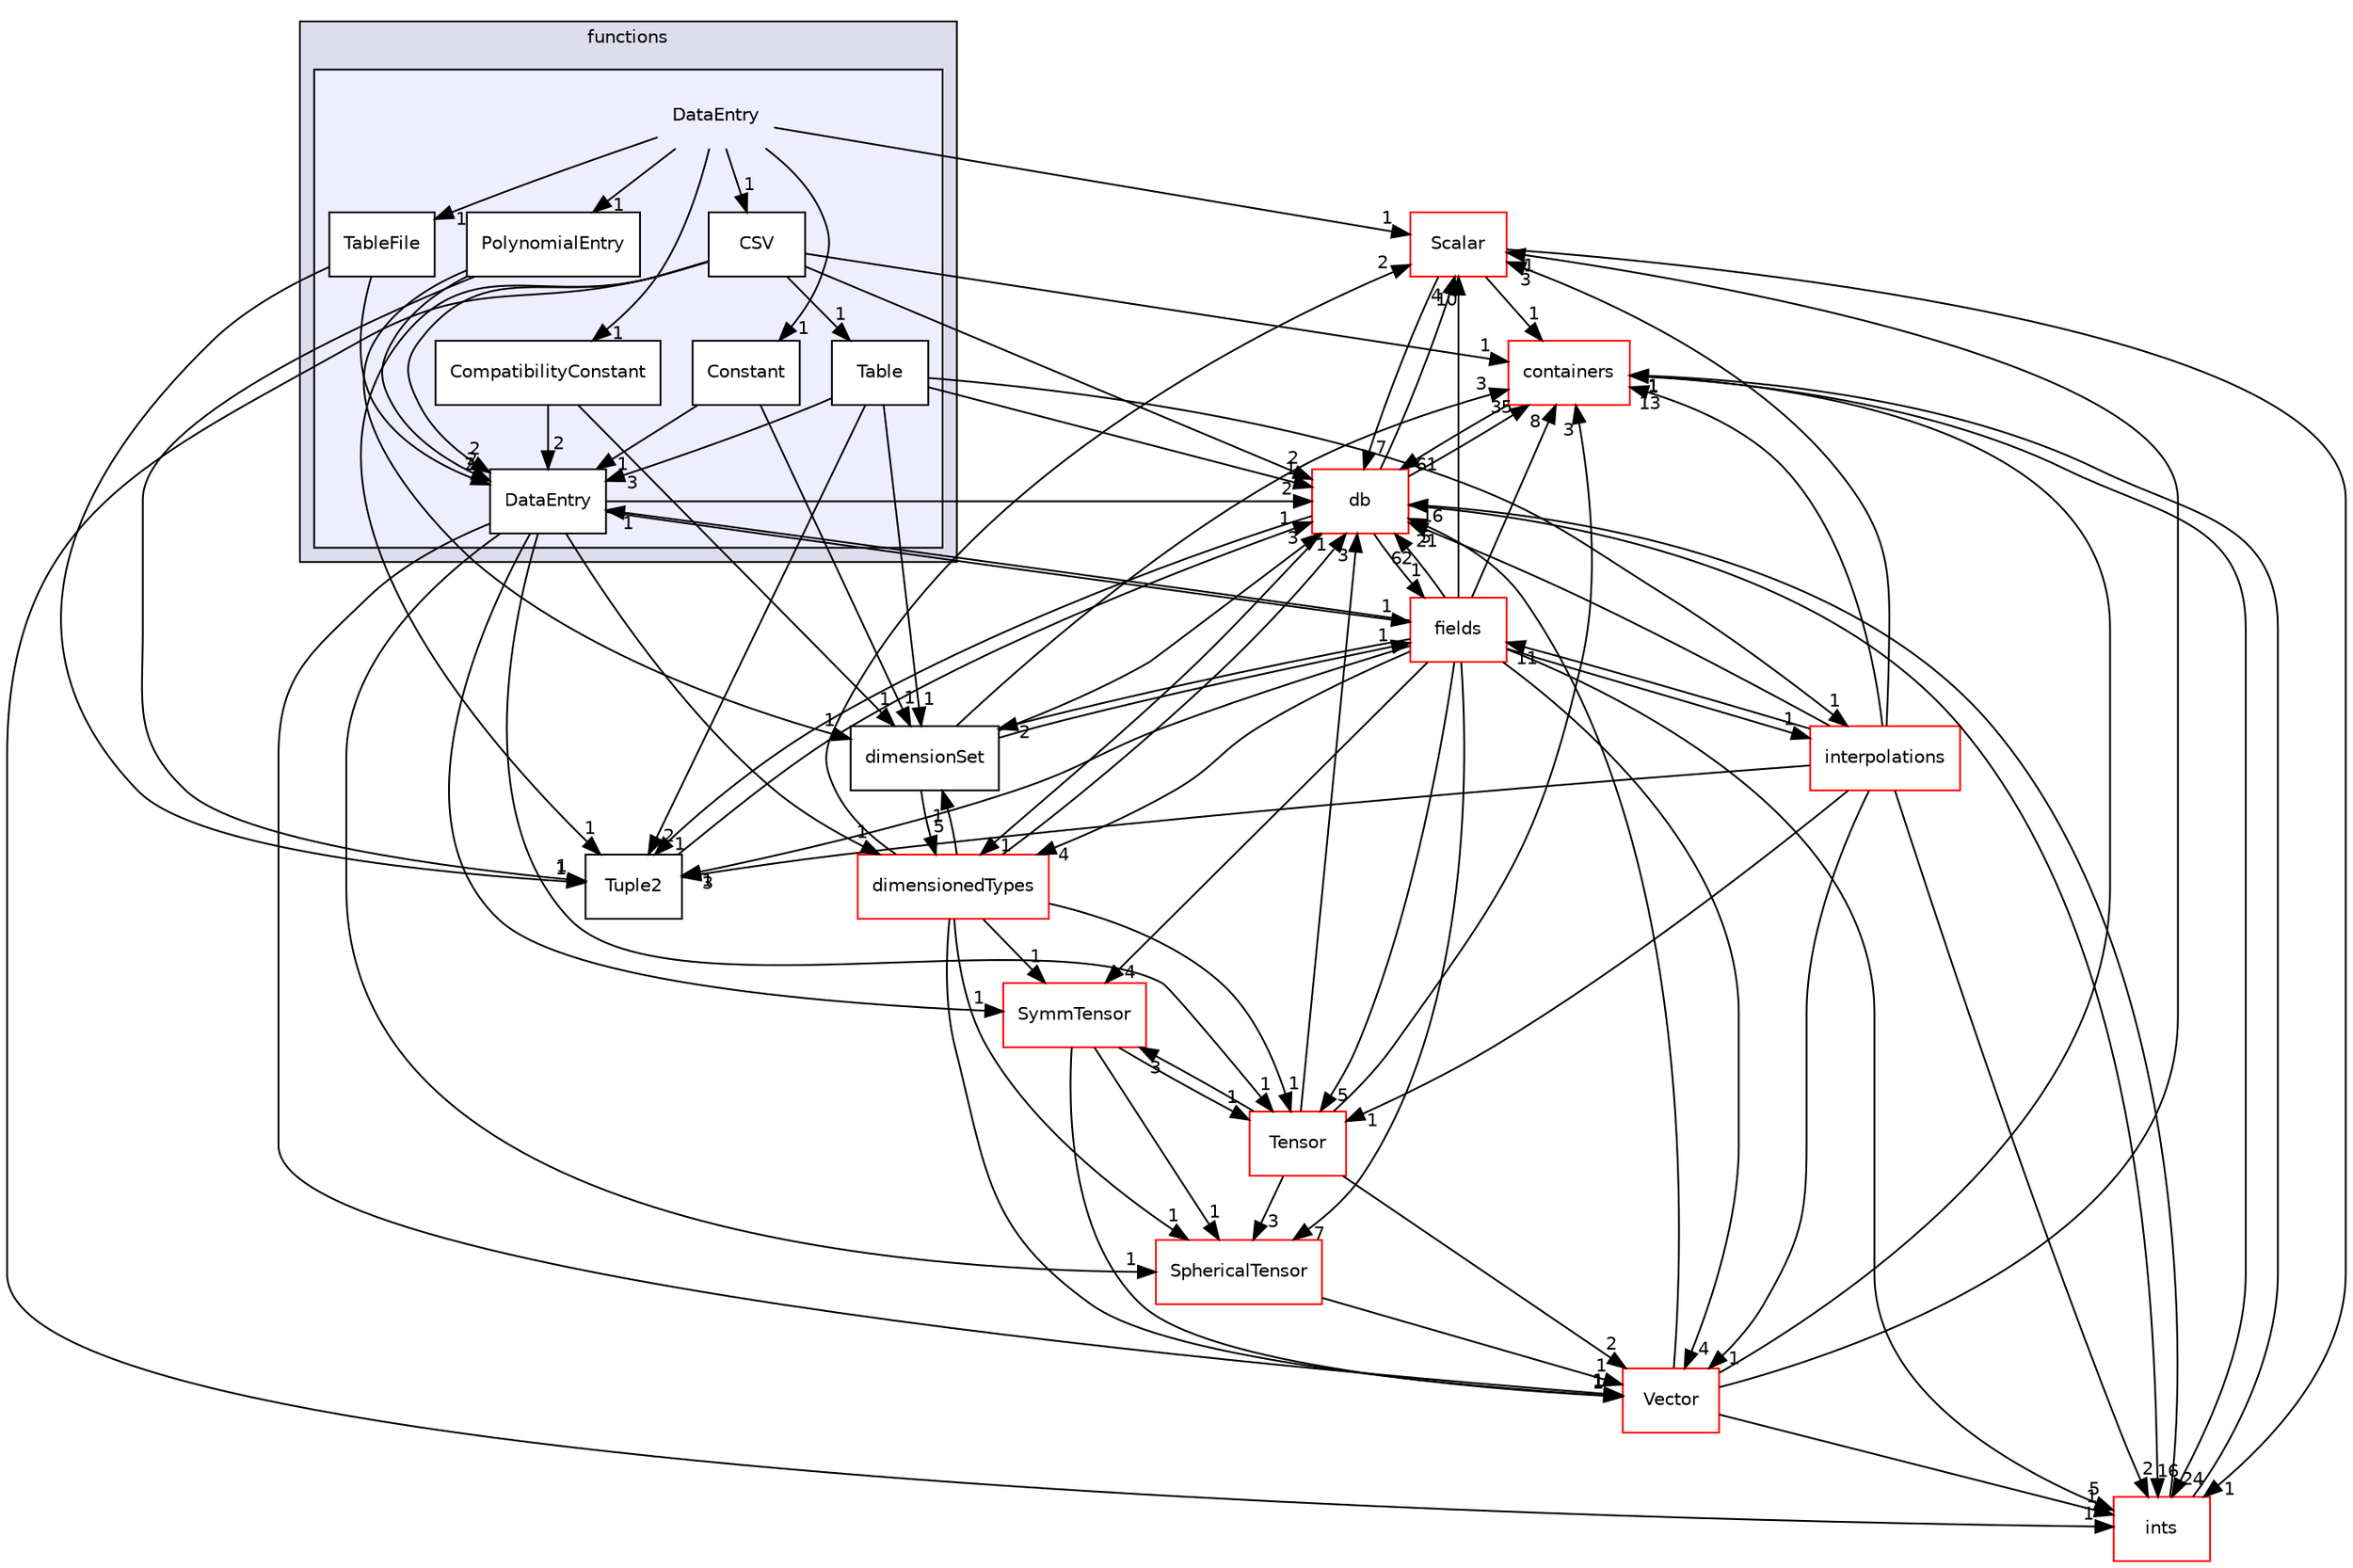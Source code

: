 digraph "src/OpenFOAM/primitives/functions/DataEntry" {
  bgcolor=transparent;
  compound=true
  node [ fontsize="10", fontname="Helvetica"];
  edge [ labelfontsize="10", labelfontname="Helvetica"];
  subgraph clusterdir_d9e7e9a9f2a6b8c09f93ad92e1b15a84 {
    graph [ bgcolor="#ddddee", pencolor="black", label="functions" fontname="Helvetica", fontsize="10", URL="dir_d9e7e9a9f2a6b8c09f93ad92e1b15a84.html"]
  subgraph clusterdir_39719c705025486201df4639072645d2 {
    graph [ bgcolor="#eeeeff", pencolor="black", label="" URL="dir_39719c705025486201df4639072645d2.html"];
    dir_39719c705025486201df4639072645d2 [shape=plaintext label="DataEntry"];
    dir_6ce226a9e1d85251d8ca4d56490f8199 [shape=box label="CompatibilityConstant" color="black" fillcolor="white" style="filled" URL="dir_6ce226a9e1d85251d8ca4d56490f8199.html"];
    dir_975516563663f8e003b008623c9f79c2 [shape=box label="Constant" color="black" fillcolor="white" style="filled" URL="dir_975516563663f8e003b008623c9f79c2.html"];
    dir_3674e13d93243dfb200fc25d782133c4 [shape=box label="CSV" color="black" fillcolor="white" style="filled" URL="dir_3674e13d93243dfb200fc25d782133c4.html"];
    dir_53a5341fa96310b76ae10313a4ca1baf [shape=box label="DataEntry" color="black" fillcolor="white" style="filled" URL="dir_53a5341fa96310b76ae10313a4ca1baf.html"];
    dir_90bb191eab6a08fb0a8947e04d382407 [shape=box label="PolynomialEntry" color="black" fillcolor="white" style="filled" URL="dir_90bb191eab6a08fb0a8947e04d382407.html"];
    dir_0afca8f66b32cf217d73e669bf45780e [shape=box label="Table" color="black" fillcolor="white" style="filled" URL="dir_0afca8f66b32cf217d73e669bf45780e.html"];
    dir_257f0a7a1ff331822580c09a304890d3 [shape=box label="TableFile" color="black" fillcolor="white" style="filled" URL="dir_257f0a7a1ff331822580c09a304890d3.html"];
  }
  }
  dir_962442b8f989d5529fab5e0f0e4ffb74 [shape=box label="fields" color="red" URL="dir_962442b8f989d5529fab5e0f0e4ffb74.html"];
  dir_19d0872053bde092be81d7fe3f56cbf7 [shape=box label="containers" color="red" URL="dir_19d0872053bde092be81d7fe3f56cbf7.html"];
  dir_15da0e2a135f43ffeb4645c968ce8ac7 [shape=box label="Tensor" color="red" URL="dir_15da0e2a135f43ffeb4645c968ce8ac7.html"];
  dir_ddfbc8513dac5f891eeb54fd21e599df [shape=box label="dimensionSet" URL="dir_ddfbc8513dac5f891eeb54fd21e599df.html"];
  dir_246f7a9c53924f474d87efd38f207066 [shape=box label="Tuple2" URL="dir_246f7a9c53924f474d87efd38f207066.html"];
  dir_e764f87aebd421bcba631b254777cd25 [shape=box label="interpolations" color="red" URL="dir_e764f87aebd421bcba631b254777cd25.html"];
  dir_d4979fdf35c07e0caec68718d229a4b4 [shape=box label="dimensionedTypes" color="red" URL="dir_d4979fdf35c07e0caec68718d229a4b4.html"];
  dir_b4f4914e791ff496381862f16be45bae [shape=box label="Scalar" color="red" URL="dir_b4f4914e791ff496381862f16be45bae.html"];
  dir_6ef5fbba1c02603637a533e2f686aa62 [shape=box label="Vector" color="red" URL="dir_6ef5fbba1c02603637a533e2f686aa62.html"];
  dir_63c634f7a7cfd679ac26c67fb30fc32f [shape=box label="db" color="red" URL="dir_63c634f7a7cfd679ac26c67fb30fc32f.html"];
  dir_b065e1a4bed1b058c87ac57271f42191 [shape=box label="SphericalTensor" color="red" URL="dir_b065e1a4bed1b058c87ac57271f42191.html"];
  dir_086c067a0e64eeb439d30ae0c44248d8 [shape=box label="ints" color="red" URL="dir_086c067a0e64eeb439d30ae0c44248d8.html"];
  dir_1dd80385453c5b0e9d626c2fdc4e90dc [shape=box label="SymmTensor" color="red" URL="dir_1dd80385453c5b0e9d626c2fdc4e90dc.html"];
  dir_3674e13d93243dfb200fc25d782133c4->dir_19d0872053bde092be81d7fe3f56cbf7 [headlabel="1", labeldistance=1.5 headhref="dir_002316_001878.html"];
  dir_3674e13d93243dfb200fc25d782133c4->dir_246f7a9c53924f474d87efd38f207066 [headlabel="1", labeldistance=1.5 headhref="dir_002316_002387.html"];
  dir_3674e13d93243dfb200fc25d782133c4->dir_63c634f7a7cfd679ac26c67fb30fc32f [headlabel="2", labeldistance=1.5 headhref="dir_002316_001929.html"];
  dir_3674e13d93243dfb200fc25d782133c4->dir_53a5341fa96310b76ae10313a4ca1baf [headlabel="2", labeldistance=1.5 headhref="dir_002316_002317.html"];
  dir_3674e13d93243dfb200fc25d782133c4->dir_086c067a0e64eeb439d30ae0c44248d8 [headlabel="1", labeldistance=1.5 headhref="dir_002316_002330.html"];
  dir_3674e13d93243dfb200fc25d782133c4->dir_0afca8f66b32cf217d73e669bf45780e [headlabel="1", labeldistance=1.5 headhref="dir_002316_002319.html"];
  dir_975516563663f8e003b008623c9f79c2->dir_ddfbc8513dac5f891eeb54fd21e599df [headlabel="1", labeldistance=1.5 headhref="dir_002315_001997.html"];
  dir_975516563663f8e003b008623c9f79c2->dir_53a5341fa96310b76ae10313a4ca1baf [headlabel="1", labeldistance=1.5 headhref="dir_002315_002317.html"];
  dir_962442b8f989d5529fab5e0f0e4ffb74->dir_19d0872053bde092be81d7fe3f56cbf7 [headlabel="8", labeldistance=1.5 headhref="dir_001998_001878.html"];
  dir_962442b8f989d5529fab5e0f0e4ffb74->dir_15da0e2a135f43ffeb4645c968ce8ac7 [headlabel="5", labeldistance=1.5 headhref="dir_001998_002379.html"];
  dir_962442b8f989d5529fab5e0f0e4ffb74->dir_ddfbc8513dac5f891eeb54fd21e599df [headlabel="2", labeldistance=1.5 headhref="dir_001998_001997.html"];
  dir_962442b8f989d5529fab5e0f0e4ffb74->dir_246f7a9c53924f474d87efd38f207066 [headlabel="1", labeldistance=1.5 headhref="dir_001998_002387.html"];
  dir_962442b8f989d5529fab5e0f0e4ffb74->dir_e764f87aebd421bcba631b254777cd25 [headlabel="1", labeldistance=1.5 headhref="dir_001998_002096.html"];
  dir_962442b8f989d5529fab5e0f0e4ffb74->dir_d4979fdf35c07e0caec68718d229a4b4 [headlabel="4", labeldistance=1.5 headhref="dir_001998_001990.html"];
  dir_962442b8f989d5529fab5e0f0e4ffb74->dir_b4f4914e791ff496381862f16be45bae [headlabel="10", labeldistance=1.5 headhref="dir_001998_002353.html"];
  dir_962442b8f989d5529fab5e0f0e4ffb74->dir_6ef5fbba1c02603637a533e2f686aa62 [headlabel="4", labeldistance=1.5 headhref="dir_001998_002388.html"];
  dir_962442b8f989d5529fab5e0f0e4ffb74->dir_63c634f7a7cfd679ac26c67fb30fc32f [headlabel="62", labeldistance=1.5 headhref="dir_001998_001929.html"];
  dir_962442b8f989d5529fab5e0f0e4ffb74->dir_53a5341fa96310b76ae10313a4ca1baf [headlabel="1", labeldistance=1.5 headhref="dir_001998_002317.html"];
  dir_962442b8f989d5529fab5e0f0e4ffb74->dir_b065e1a4bed1b058c87ac57271f42191 [headlabel="7", labeldistance=1.5 headhref="dir_001998_002359.html"];
  dir_962442b8f989d5529fab5e0f0e4ffb74->dir_086c067a0e64eeb439d30ae0c44248d8 [headlabel="5", labeldistance=1.5 headhref="dir_001998_002330.html"];
  dir_962442b8f989d5529fab5e0f0e4ffb74->dir_1dd80385453c5b0e9d626c2fdc4e90dc [headlabel="4", labeldistance=1.5 headhref="dir_001998_002374.html"];
  dir_19d0872053bde092be81d7fe3f56cbf7->dir_63c634f7a7cfd679ac26c67fb30fc32f [headlabel="61", labeldistance=1.5 headhref="dir_001878_001929.html"];
  dir_19d0872053bde092be81d7fe3f56cbf7->dir_086c067a0e64eeb439d30ae0c44248d8 [headlabel="24", labeldistance=1.5 headhref="dir_001878_002330.html"];
  dir_6ce226a9e1d85251d8ca4d56490f8199->dir_ddfbc8513dac5f891eeb54fd21e599df [headlabel="1", labeldistance=1.5 headhref="dir_002314_001997.html"];
  dir_6ce226a9e1d85251d8ca4d56490f8199->dir_53a5341fa96310b76ae10313a4ca1baf [headlabel="2", labeldistance=1.5 headhref="dir_002314_002317.html"];
  dir_15da0e2a135f43ffeb4645c968ce8ac7->dir_19d0872053bde092be81d7fe3f56cbf7 [headlabel="3", labeldistance=1.5 headhref="dir_002379_001878.html"];
  dir_15da0e2a135f43ffeb4645c968ce8ac7->dir_6ef5fbba1c02603637a533e2f686aa62 [headlabel="2", labeldistance=1.5 headhref="dir_002379_002388.html"];
  dir_15da0e2a135f43ffeb4645c968ce8ac7->dir_63c634f7a7cfd679ac26c67fb30fc32f [headlabel="3", labeldistance=1.5 headhref="dir_002379_001929.html"];
  dir_15da0e2a135f43ffeb4645c968ce8ac7->dir_b065e1a4bed1b058c87ac57271f42191 [headlabel="3", labeldistance=1.5 headhref="dir_002379_002359.html"];
  dir_15da0e2a135f43ffeb4645c968ce8ac7->dir_1dd80385453c5b0e9d626c2fdc4e90dc [headlabel="3", labeldistance=1.5 headhref="dir_002379_002374.html"];
  dir_ddfbc8513dac5f891eeb54fd21e599df->dir_962442b8f989d5529fab5e0f0e4ffb74 [headlabel="1", labeldistance=1.5 headhref="dir_001997_001998.html"];
  dir_ddfbc8513dac5f891eeb54fd21e599df->dir_19d0872053bde092be81d7fe3f56cbf7 [headlabel="3", labeldistance=1.5 headhref="dir_001997_001878.html"];
  dir_ddfbc8513dac5f891eeb54fd21e599df->dir_d4979fdf35c07e0caec68718d229a4b4 [headlabel="5", labeldistance=1.5 headhref="dir_001997_001990.html"];
  dir_ddfbc8513dac5f891eeb54fd21e599df->dir_63c634f7a7cfd679ac26c67fb30fc32f [headlabel="3", labeldistance=1.5 headhref="dir_001997_001929.html"];
  dir_246f7a9c53924f474d87efd38f207066->dir_63c634f7a7cfd679ac26c67fb30fc32f [headlabel="1", labeldistance=1.5 headhref="dir_002387_001929.html"];
  dir_e764f87aebd421bcba631b254777cd25->dir_962442b8f989d5529fab5e0f0e4ffb74 [headlabel="11", labeldistance=1.5 headhref="dir_002096_001998.html"];
  dir_e764f87aebd421bcba631b254777cd25->dir_19d0872053bde092be81d7fe3f56cbf7 [headlabel="13", labeldistance=1.5 headhref="dir_002096_001878.html"];
  dir_e764f87aebd421bcba631b254777cd25->dir_15da0e2a135f43ffeb4645c968ce8ac7 [headlabel="1", labeldistance=1.5 headhref="dir_002096_002379.html"];
  dir_e764f87aebd421bcba631b254777cd25->dir_246f7a9c53924f474d87efd38f207066 [headlabel="3", labeldistance=1.5 headhref="dir_002096_002387.html"];
  dir_e764f87aebd421bcba631b254777cd25->dir_b4f4914e791ff496381862f16be45bae [headlabel="3", labeldistance=1.5 headhref="dir_002096_002353.html"];
  dir_e764f87aebd421bcba631b254777cd25->dir_6ef5fbba1c02603637a533e2f686aa62 [headlabel="1", labeldistance=1.5 headhref="dir_002096_002388.html"];
  dir_e764f87aebd421bcba631b254777cd25->dir_63c634f7a7cfd679ac26c67fb30fc32f [headlabel="21", labeldistance=1.5 headhref="dir_002096_001929.html"];
  dir_e764f87aebd421bcba631b254777cd25->dir_086c067a0e64eeb439d30ae0c44248d8 [headlabel="2", labeldistance=1.5 headhref="dir_002096_002330.html"];
  dir_39719c705025486201df4639072645d2->dir_3674e13d93243dfb200fc25d782133c4 [headlabel="1", labeldistance=1.5 headhref="dir_002313_002316.html"];
  dir_39719c705025486201df4639072645d2->dir_975516563663f8e003b008623c9f79c2 [headlabel="1", labeldistance=1.5 headhref="dir_002313_002315.html"];
  dir_39719c705025486201df4639072645d2->dir_6ce226a9e1d85251d8ca4d56490f8199 [headlabel="1", labeldistance=1.5 headhref="dir_002313_002314.html"];
  dir_39719c705025486201df4639072645d2->dir_90bb191eab6a08fb0a8947e04d382407 [headlabel="1", labeldistance=1.5 headhref="dir_002313_002318.html"];
  dir_39719c705025486201df4639072645d2->dir_b4f4914e791ff496381862f16be45bae [headlabel="1", labeldistance=1.5 headhref="dir_002313_002353.html"];
  dir_39719c705025486201df4639072645d2->dir_257f0a7a1ff331822580c09a304890d3 [headlabel="1", labeldistance=1.5 headhref="dir_002313_002320.html"];
  dir_d4979fdf35c07e0caec68718d229a4b4->dir_15da0e2a135f43ffeb4645c968ce8ac7 [headlabel="1", labeldistance=1.5 headhref="dir_001990_002379.html"];
  dir_d4979fdf35c07e0caec68718d229a4b4->dir_ddfbc8513dac5f891eeb54fd21e599df [headlabel="1", labeldistance=1.5 headhref="dir_001990_001997.html"];
  dir_d4979fdf35c07e0caec68718d229a4b4->dir_b4f4914e791ff496381862f16be45bae [headlabel="2", labeldistance=1.5 headhref="dir_001990_002353.html"];
  dir_d4979fdf35c07e0caec68718d229a4b4->dir_6ef5fbba1c02603637a533e2f686aa62 [headlabel="1", labeldistance=1.5 headhref="dir_001990_002388.html"];
  dir_d4979fdf35c07e0caec68718d229a4b4->dir_63c634f7a7cfd679ac26c67fb30fc32f [headlabel="1", labeldistance=1.5 headhref="dir_001990_001929.html"];
  dir_d4979fdf35c07e0caec68718d229a4b4->dir_b065e1a4bed1b058c87ac57271f42191 [headlabel="1", labeldistance=1.5 headhref="dir_001990_002359.html"];
  dir_d4979fdf35c07e0caec68718d229a4b4->dir_1dd80385453c5b0e9d626c2fdc4e90dc [headlabel="1", labeldistance=1.5 headhref="dir_001990_002374.html"];
  dir_90bb191eab6a08fb0a8947e04d382407->dir_ddfbc8513dac5f891eeb54fd21e599df [headlabel="1", labeldistance=1.5 headhref="dir_002318_001997.html"];
  dir_90bb191eab6a08fb0a8947e04d382407->dir_246f7a9c53924f474d87efd38f207066 [headlabel="1", labeldistance=1.5 headhref="dir_002318_002387.html"];
  dir_90bb191eab6a08fb0a8947e04d382407->dir_53a5341fa96310b76ae10313a4ca1baf [headlabel="2", labeldistance=1.5 headhref="dir_002318_002317.html"];
  dir_b4f4914e791ff496381862f16be45bae->dir_19d0872053bde092be81d7fe3f56cbf7 [headlabel="1", labeldistance=1.5 headhref="dir_002353_001878.html"];
  dir_b4f4914e791ff496381862f16be45bae->dir_63c634f7a7cfd679ac26c67fb30fc32f [headlabel="7", labeldistance=1.5 headhref="dir_002353_001929.html"];
  dir_b4f4914e791ff496381862f16be45bae->dir_086c067a0e64eeb439d30ae0c44248d8 [headlabel="1", labeldistance=1.5 headhref="dir_002353_002330.html"];
  dir_6ef5fbba1c02603637a533e2f686aa62->dir_19d0872053bde092be81d7fe3f56cbf7 [headlabel="1", labeldistance=1.5 headhref="dir_002388_001878.html"];
  dir_6ef5fbba1c02603637a533e2f686aa62->dir_b4f4914e791ff496381862f16be45bae [headlabel="1", labeldistance=1.5 headhref="dir_002388_002353.html"];
  dir_6ef5fbba1c02603637a533e2f686aa62->dir_63c634f7a7cfd679ac26c67fb30fc32f [headlabel="5", labeldistance=1.5 headhref="dir_002388_001929.html"];
  dir_6ef5fbba1c02603637a533e2f686aa62->dir_086c067a0e64eeb439d30ae0c44248d8 [headlabel="1", labeldistance=1.5 headhref="dir_002388_002330.html"];
  dir_63c634f7a7cfd679ac26c67fb30fc32f->dir_962442b8f989d5529fab5e0f0e4ffb74 [headlabel="1", labeldistance=1.5 headhref="dir_001929_001998.html"];
  dir_63c634f7a7cfd679ac26c67fb30fc32f->dir_19d0872053bde092be81d7fe3f56cbf7 [headlabel="35", labeldistance=1.5 headhref="dir_001929_001878.html"];
  dir_63c634f7a7cfd679ac26c67fb30fc32f->dir_246f7a9c53924f474d87efd38f207066 [headlabel="1", labeldistance=1.5 headhref="dir_001929_002387.html"];
  dir_63c634f7a7cfd679ac26c67fb30fc32f->dir_d4979fdf35c07e0caec68718d229a4b4 [headlabel="1", labeldistance=1.5 headhref="dir_001929_001990.html"];
  dir_63c634f7a7cfd679ac26c67fb30fc32f->dir_b4f4914e791ff496381862f16be45bae [headlabel="4", labeldistance=1.5 headhref="dir_001929_002353.html"];
  dir_63c634f7a7cfd679ac26c67fb30fc32f->dir_086c067a0e64eeb439d30ae0c44248d8 [headlabel="16", labeldistance=1.5 headhref="dir_001929_002330.html"];
  dir_53a5341fa96310b76ae10313a4ca1baf->dir_962442b8f989d5529fab5e0f0e4ffb74 [headlabel="1", labeldistance=1.5 headhref="dir_002317_001998.html"];
  dir_53a5341fa96310b76ae10313a4ca1baf->dir_15da0e2a135f43ffeb4645c968ce8ac7 [headlabel="1", labeldistance=1.5 headhref="dir_002317_002379.html"];
  dir_53a5341fa96310b76ae10313a4ca1baf->dir_d4979fdf35c07e0caec68718d229a4b4 [headlabel="1", labeldistance=1.5 headhref="dir_002317_001990.html"];
  dir_53a5341fa96310b76ae10313a4ca1baf->dir_6ef5fbba1c02603637a533e2f686aa62 [headlabel="1", labeldistance=1.5 headhref="dir_002317_002388.html"];
  dir_53a5341fa96310b76ae10313a4ca1baf->dir_63c634f7a7cfd679ac26c67fb30fc32f [headlabel="2", labeldistance=1.5 headhref="dir_002317_001929.html"];
  dir_53a5341fa96310b76ae10313a4ca1baf->dir_b065e1a4bed1b058c87ac57271f42191 [headlabel="1", labeldistance=1.5 headhref="dir_002317_002359.html"];
  dir_53a5341fa96310b76ae10313a4ca1baf->dir_1dd80385453c5b0e9d626c2fdc4e90dc [headlabel="1", labeldistance=1.5 headhref="dir_002317_002374.html"];
  dir_b065e1a4bed1b058c87ac57271f42191->dir_6ef5fbba1c02603637a533e2f686aa62 [headlabel="1", labeldistance=1.5 headhref="dir_002359_002388.html"];
  dir_257f0a7a1ff331822580c09a304890d3->dir_246f7a9c53924f474d87efd38f207066 [headlabel="1", labeldistance=1.5 headhref="dir_002320_002387.html"];
  dir_257f0a7a1ff331822580c09a304890d3->dir_53a5341fa96310b76ae10313a4ca1baf [headlabel="2", labeldistance=1.5 headhref="dir_002320_002317.html"];
  dir_086c067a0e64eeb439d30ae0c44248d8->dir_19d0872053bde092be81d7fe3f56cbf7 [headlabel="1", labeldistance=1.5 headhref="dir_002330_001878.html"];
  dir_086c067a0e64eeb439d30ae0c44248d8->dir_63c634f7a7cfd679ac26c67fb30fc32f [headlabel="16", labeldistance=1.5 headhref="dir_002330_001929.html"];
  dir_1dd80385453c5b0e9d626c2fdc4e90dc->dir_15da0e2a135f43ffeb4645c968ce8ac7 [headlabel="1", labeldistance=1.5 headhref="dir_002374_002379.html"];
  dir_1dd80385453c5b0e9d626c2fdc4e90dc->dir_6ef5fbba1c02603637a533e2f686aa62 [headlabel="1", labeldistance=1.5 headhref="dir_002374_002388.html"];
  dir_1dd80385453c5b0e9d626c2fdc4e90dc->dir_b065e1a4bed1b058c87ac57271f42191 [headlabel="1", labeldistance=1.5 headhref="dir_002374_002359.html"];
  dir_0afca8f66b32cf217d73e669bf45780e->dir_ddfbc8513dac5f891eeb54fd21e599df [headlabel="1", labeldistance=1.5 headhref="dir_002319_001997.html"];
  dir_0afca8f66b32cf217d73e669bf45780e->dir_246f7a9c53924f474d87efd38f207066 [headlabel="2", labeldistance=1.5 headhref="dir_002319_002387.html"];
  dir_0afca8f66b32cf217d73e669bf45780e->dir_e764f87aebd421bcba631b254777cd25 [headlabel="1", labeldistance=1.5 headhref="dir_002319_002096.html"];
  dir_0afca8f66b32cf217d73e669bf45780e->dir_63c634f7a7cfd679ac26c67fb30fc32f [headlabel="1", labeldistance=1.5 headhref="dir_002319_001929.html"];
  dir_0afca8f66b32cf217d73e669bf45780e->dir_53a5341fa96310b76ae10313a4ca1baf [headlabel="3", labeldistance=1.5 headhref="dir_002319_002317.html"];
}
